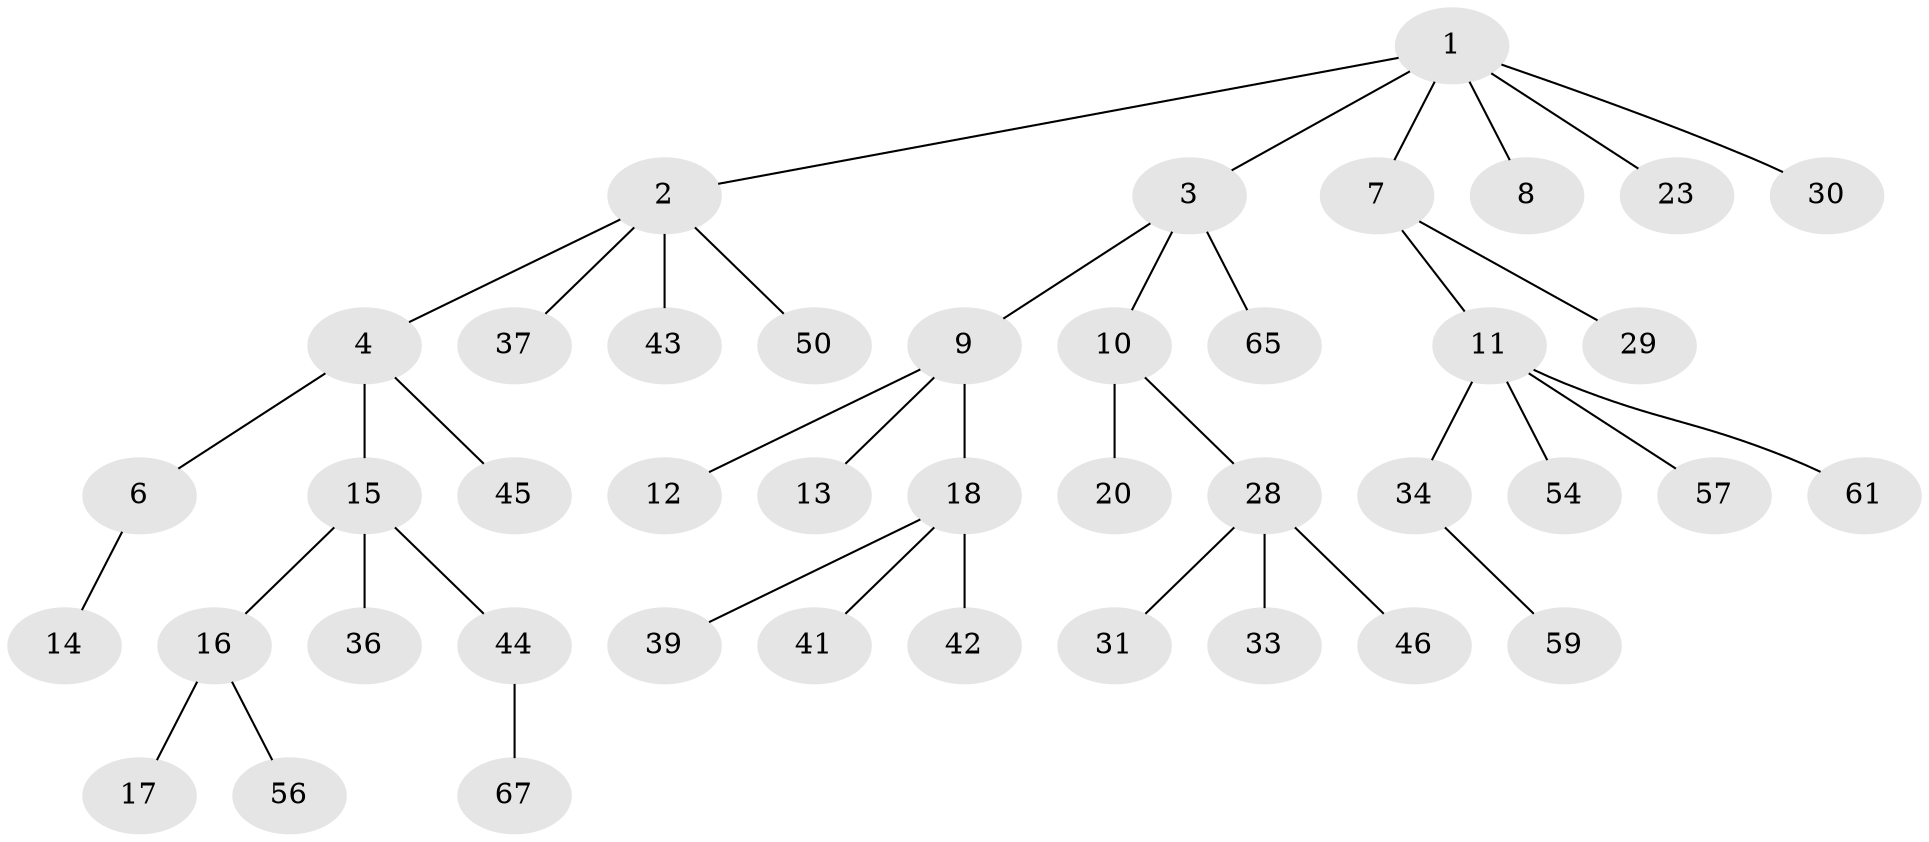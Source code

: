 // original degree distribution, {6: 0.014925373134328358, 5: 0.05970149253731343, 4: 0.08955223880597014, 2: 0.29850746268656714, 3: 0.04477611940298507, 1: 0.4925373134328358}
// Generated by graph-tools (version 1.1) at 2025/11/02/27/25 16:11:27]
// undirected, 42 vertices, 41 edges
graph export_dot {
graph [start="1"]
  node [color=gray90,style=filled];
  1 [super="+22"];
  2 [super="+24"];
  3 [super="+32"];
  4 [super="+5"];
  6;
  7;
  8;
  9 [super="+53"];
  10 [super="+38"];
  11 [super="+25"];
  12 [super="+58"];
  13 [super="+27"];
  14 [super="+26"];
  15 [super="+21"];
  16 [super="+19"];
  17;
  18 [super="+35"];
  20;
  23;
  28 [super="+63"];
  29 [super="+47"];
  30;
  31 [super="+55"];
  33 [super="+51"];
  34 [super="+48"];
  36;
  37 [super="+40"];
  39 [super="+62"];
  41 [super="+49"];
  42 [super="+64"];
  43;
  44 [super="+60"];
  45 [super="+52"];
  46 [super="+66"];
  50;
  54;
  56;
  57;
  59;
  61;
  65;
  67;
  1 -- 2;
  1 -- 3;
  1 -- 7;
  1 -- 8;
  1 -- 30;
  1 -- 23;
  2 -- 4;
  2 -- 37;
  2 -- 50;
  2 -- 43;
  3 -- 9;
  3 -- 10;
  3 -- 65;
  4 -- 45;
  4 -- 6;
  4 -- 15;
  6 -- 14;
  7 -- 11;
  7 -- 29;
  9 -- 12;
  9 -- 13;
  9 -- 18;
  10 -- 20;
  10 -- 28;
  11 -- 54;
  11 -- 61;
  11 -- 57;
  11 -- 34;
  15 -- 16;
  15 -- 36;
  15 -- 44;
  16 -- 17;
  16 -- 56;
  18 -- 39;
  18 -- 42;
  18 -- 41;
  28 -- 31;
  28 -- 33;
  28 -- 46;
  34 -- 59;
  44 -- 67;
}
